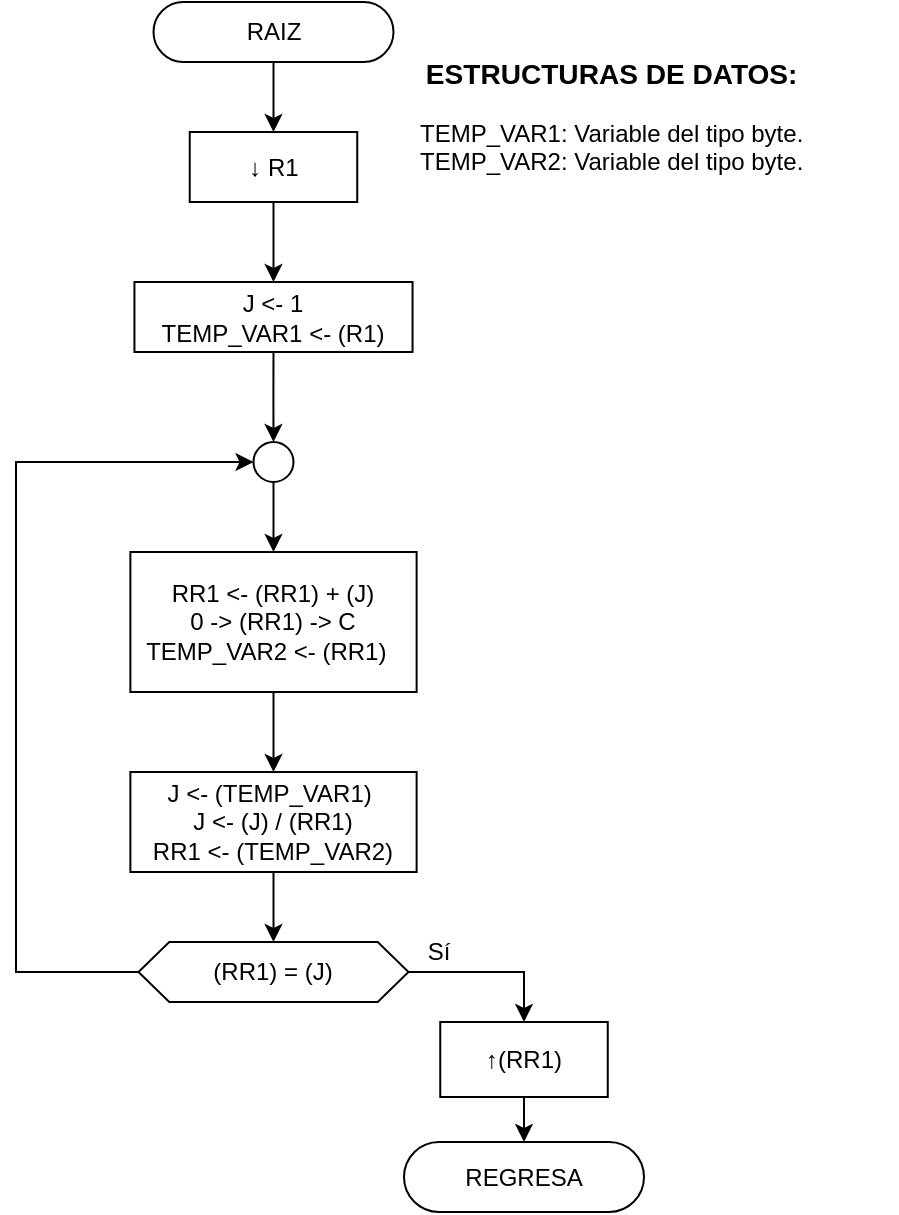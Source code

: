 <mxfile version="13.1.3" type="device"><diagram id="OE71F91uqmyHeHCGm0jq" name="Page-1"><mxGraphModel dx="462" dy="699" grid="1" gridSize="10" guides="1" tooltips="1" connect="1" arrows="1" fold="1" page="1" pageScale="1" pageWidth="827" pageHeight="1169" math="0" shadow="0"><root><mxCell id="0"/><mxCell id="1" parent="0"/><mxCell id="ScJ5B0TkJVILaIbRresl-4" style="edgeStyle=orthogonalEdgeStyle;rounded=0;orthogonalLoop=1;jettySize=auto;html=1;exitX=0.5;exitY=1;exitDx=0;exitDy=0;entryX=0.5;entryY=0;entryDx=0;entryDy=0;" parent="1" source="ScJ5B0TkJVILaIbRresl-1" target="ScJ5B0TkJVILaIbRresl-3" edge="1"><mxGeometry relative="1" as="geometry"/></mxCell><mxCell id="ScJ5B0TkJVILaIbRresl-1" value="RAIZ" style="rounded=1;whiteSpace=wrap;html=1;fontSize=12;glass=0;strokeWidth=1;shadow=0;arcSize=50;" parent="1" vertex="1"><mxGeometry x="168.75" y="130" width="120" height="30" as="geometry"/></mxCell><mxCell id="COhXqXHbtT5Kct-Gtgds-2" style="edgeStyle=orthogonalEdgeStyle;rounded=0;orthogonalLoop=1;jettySize=auto;html=1;exitX=0.5;exitY=1;exitDx=0;exitDy=0;entryX=0.5;entryY=0;entryDx=0;entryDy=0;" parent="1" source="ScJ5B0TkJVILaIbRresl-3" target="PH5LNjjoDIfX9e53kpM_-13" edge="1"><mxGeometry relative="1" as="geometry"/></mxCell><mxCell id="ScJ5B0TkJVILaIbRresl-3" value="↓ R1" style="rounded=0;whiteSpace=wrap;html=1;" parent="1" vertex="1"><mxGeometry x="186.87" y="195" width="83.75" height="35" as="geometry"/></mxCell><mxCell id="PH5LNjjoDIfX9e53kpM_-8" value="REGRESA" style="rounded=1;whiteSpace=wrap;html=1;fontSize=12;glass=0;strokeWidth=1;shadow=0;arcSize=50;" parent="1" vertex="1"><mxGeometry x="294" y="700" width="120" height="35" as="geometry"/></mxCell><mxCell id="PH5LNjjoDIfX9e53kpM_-16" style="edgeStyle=orthogonalEdgeStyle;rounded=0;orthogonalLoop=1;jettySize=auto;html=1;exitX=0.5;exitY=1;exitDx=0;exitDy=0;entryX=0.5;entryY=0;entryDx=0;entryDy=0;" parent="1" source="PH5LNjjoDIfX9e53kpM_-13" target="PH5LNjjoDIfX9e53kpM_-15" edge="1"><mxGeometry relative="1" as="geometry"/></mxCell><mxCell id="PH5LNjjoDIfX9e53kpM_-13" value="J &amp;lt;- 1&lt;br&gt;TEMP_VAR1 &amp;lt;- (R1)" style="rounded=0;whiteSpace=wrap;html=1;" parent="1" vertex="1"><mxGeometry x="159.22" y="270" width="139.05" height="35" as="geometry"/></mxCell><mxCell id="PH5LNjjoDIfX9e53kpM_-18" style="edgeStyle=orthogonalEdgeStyle;rounded=0;orthogonalLoop=1;jettySize=auto;html=1;exitX=0.5;exitY=1;exitDx=0;exitDy=0;entryX=0.5;entryY=0;entryDx=0;entryDy=0;" parent="1" source="PH5LNjjoDIfX9e53kpM_-15" target="PH5LNjjoDIfX9e53kpM_-17" edge="1"><mxGeometry relative="1" as="geometry"/></mxCell><mxCell id="PH5LNjjoDIfX9e53kpM_-15" value="" style="ellipse;whiteSpace=wrap;html=1;aspect=fixed;" parent="1" vertex="1"><mxGeometry x="218.75" y="350" width="20" height="20" as="geometry"/></mxCell><mxCell id="81rtYOHJQT2Y4QlC0bao-2" style="edgeStyle=orthogonalEdgeStyle;rounded=0;orthogonalLoop=1;jettySize=auto;html=1;exitX=0.5;exitY=1;exitDx=0;exitDy=0;entryX=0.5;entryY=0;entryDx=0;entryDy=0;" edge="1" parent="1" source="PH5LNjjoDIfX9e53kpM_-17" target="81rtYOHJQT2Y4QlC0bao-1"><mxGeometry relative="1" as="geometry"/></mxCell><mxCell id="PH5LNjjoDIfX9e53kpM_-17" value="RR1 &amp;lt;- (RR1) + (J)&lt;br&gt;0 -&amp;gt; (RR1) -&amp;gt; C&lt;br&gt;TEMP_VAR2 &amp;lt;- (RR1)&amp;nbsp;&amp;nbsp;" style="rounded=0;whiteSpace=wrap;html=1;" parent="1" vertex="1"><mxGeometry x="157.19" y="405" width="143.12" height="70" as="geometry"/></mxCell><mxCell id="PH5LNjjoDIfX9e53kpM_-31" style="edgeStyle=orthogonalEdgeStyle;rounded=0;orthogonalLoop=1;jettySize=auto;html=1;exitX=0;exitY=0.5;exitDx=0;exitDy=0;entryX=0;entryY=0.5;entryDx=0;entryDy=0;" parent="1" source="PH5LNjjoDIfX9e53kpM_-19" target="PH5LNjjoDIfX9e53kpM_-15" edge="1"><mxGeometry relative="1" as="geometry"><mxPoint x="101.875" y="377.5" as="targetPoint"/><Array as="points"><mxPoint x="100" y="615"/><mxPoint x="100" y="360"/></Array></mxGeometry></mxCell><mxCell id="COhXqXHbtT5Kct-Gtgds-3" style="edgeStyle=orthogonalEdgeStyle;rounded=0;orthogonalLoop=1;jettySize=auto;html=1;exitX=1;exitY=0.5;exitDx=0;exitDy=0;entryX=0.5;entryY=0;entryDx=0;entryDy=0;" parent="1" source="PH5LNjjoDIfX9e53kpM_-19" target="PH5LNjjoDIfX9e53kpM_-28" edge="1"><mxGeometry relative="1" as="geometry"/></mxCell><mxCell id="PH5LNjjoDIfX9e53kpM_-19" value="(RR1) = (J)" style="shape=hexagon;perimeter=hexagonPerimeter2;whiteSpace=wrap;html=1;size=0.114;" parent="1" vertex="1"><mxGeometry x="161.24" y="600" width="135.01" height="30" as="geometry"/></mxCell><mxCell id="PH5LNjjoDIfX9e53kpM_-30" style="edgeStyle=orthogonalEdgeStyle;rounded=0;orthogonalLoop=1;jettySize=auto;html=1;exitX=0.5;exitY=1;exitDx=0;exitDy=0;entryX=0.5;entryY=0;entryDx=0;entryDy=0;" parent="1" source="PH5LNjjoDIfX9e53kpM_-28" target="PH5LNjjoDIfX9e53kpM_-8" edge="1"><mxGeometry relative="1" as="geometry"/></mxCell><mxCell id="PH5LNjjoDIfX9e53kpM_-28" value="↑(RR1)" style="rounded=0;whiteSpace=wrap;html=1;" parent="1" vertex="1"><mxGeometry x="312.13" y="640" width="83.75" height="37.5" as="geometry"/></mxCell><mxCell id="PH5LNjjoDIfX9e53kpM_-34" value="Sí" style="text;html=1;align=center;verticalAlign=middle;resizable=0;points=[];autosize=1;" parent="1" vertex="1"><mxGeometry x="296.25" y="595" width="30" height="20" as="geometry"/></mxCell><mxCell id="COhXqXHbtT5Kct-Gtgds-1" value="&lt;h3 style=&quot;text-align: center&quot;&gt;ESTRUCTURAS DE DATOS:&lt;/h3&gt;TEMP_VAR1: Variable del tipo byte.&lt;br&gt;TEMP_VAR2: Variable del tipo byte." style="text;html=1;strokeColor=none;fillColor=none;align=left;verticalAlign=middle;whiteSpace=wrap;rounded=0;" parent="1" vertex="1"><mxGeometry x="300.31" y="130" width="240" height="100" as="geometry"/></mxCell><mxCell id="81rtYOHJQT2Y4QlC0bao-3" style="edgeStyle=orthogonalEdgeStyle;rounded=0;orthogonalLoop=1;jettySize=auto;html=1;exitX=0.5;exitY=1;exitDx=0;exitDy=0;entryX=0.5;entryY=0;entryDx=0;entryDy=0;" edge="1" parent="1" source="81rtYOHJQT2Y4QlC0bao-1" target="PH5LNjjoDIfX9e53kpM_-19"><mxGeometry relative="1" as="geometry"/></mxCell><mxCell id="81rtYOHJQT2Y4QlC0bao-1" value="J &amp;lt;- (TEMP_VAR1)&amp;nbsp;&lt;br&gt;J &amp;lt;- (J) / (RR1)&lt;br&gt;RR1 &amp;lt;- (TEMP_VAR2)" style="rounded=0;whiteSpace=wrap;html=1;" vertex="1" parent="1"><mxGeometry x="157.19" y="515" width="143.12" height="50" as="geometry"/></mxCell></root></mxGraphModel></diagram></mxfile>